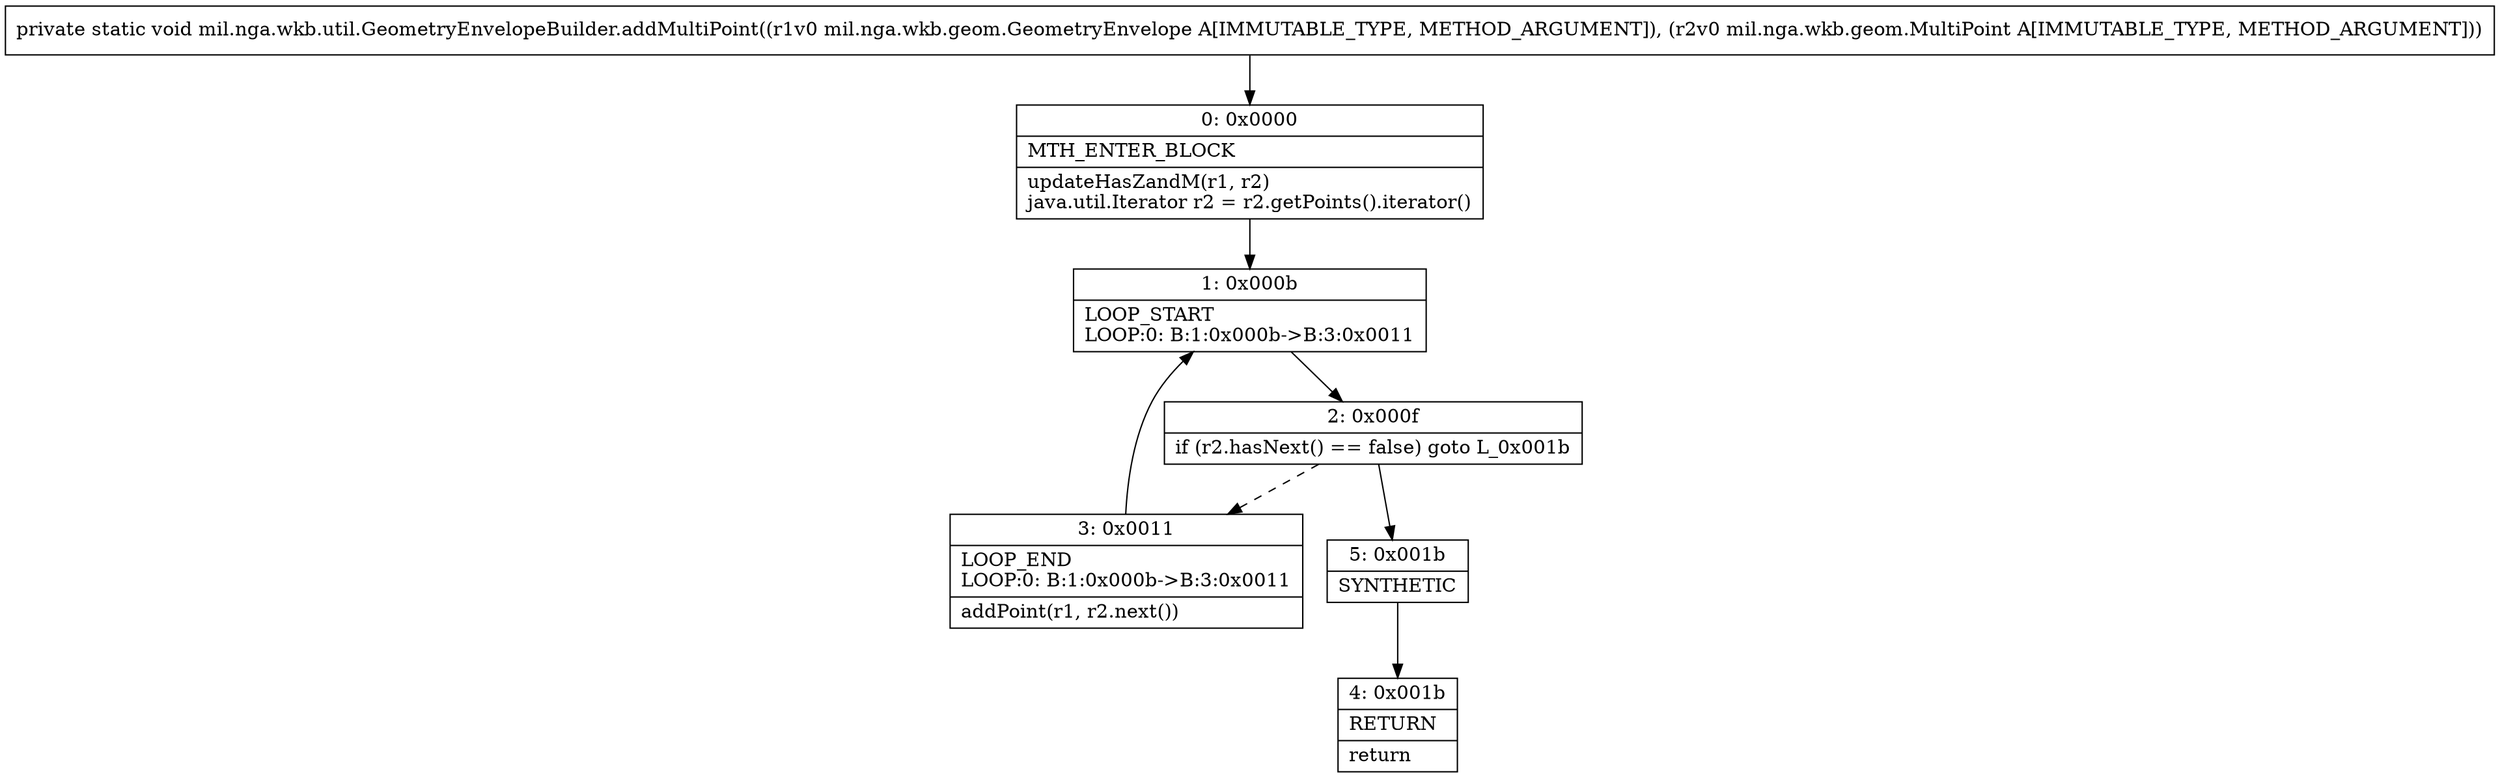 digraph "CFG formil.nga.wkb.util.GeometryEnvelopeBuilder.addMultiPoint(Lmil\/nga\/wkb\/geom\/GeometryEnvelope;Lmil\/nga\/wkb\/geom\/MultiPoint;)V" {
Node_0 [shape=record,label="{0\:\ 0x0000|MTH_ENTER_BLOCK\l|updateHasZandM(r1, r2)\ljava.util.Iterator r2 = r2.getPoints().iterator()\l}"];
Node_1 [shape=record,label="{1\:\ 0x000b|LOOP_START\lLOOP:0: B:1:0x000b\-\>B:3:0x0011\l}"];
Node_2 [shape=record,label="{2\:\ 0x000f|if (r2.hasNext() == false) goto L_0x001b\l}"];
Node_3 [shape=record,label="{3\:\ 0x0011|LOOP_END\lLOOP:0: B:1:0x000b\-\>B:3:0x0011\l|addPoint(r1, r2.next())\l}"];
Node_4 [shape=record,label="{4\:\ 0x001b|RETURN\l|return\l}"];
Node_5 [shape=record,label="{5\:\ 0x001b|SYNTHETIC\l}"];
MethodNode[shape=record,label="{private static void mil.nga.wkb.util.GeometryEnvelopeBuilder.addMultiPoint((r1v0 mil.nga.wkb.geom.GeometryEnvelope A[IMMUTABLE_TYPE, METHOD_ARGUMENT]), (r2v0 mil.nga.wkb.geom.MultiPoint A[IMMUTABLE_TYPE, METHOD_ARGUMENT])) }"];
MethodNode -> Node_0;
Node_0 -> Node_1;
Node_1 -> Node_2;
Node_2 -> Node_3[style=dashed];
Node_2 -> Node_5;
Node_3 -> Node_1;
Node_5 -> Node_4;
}

